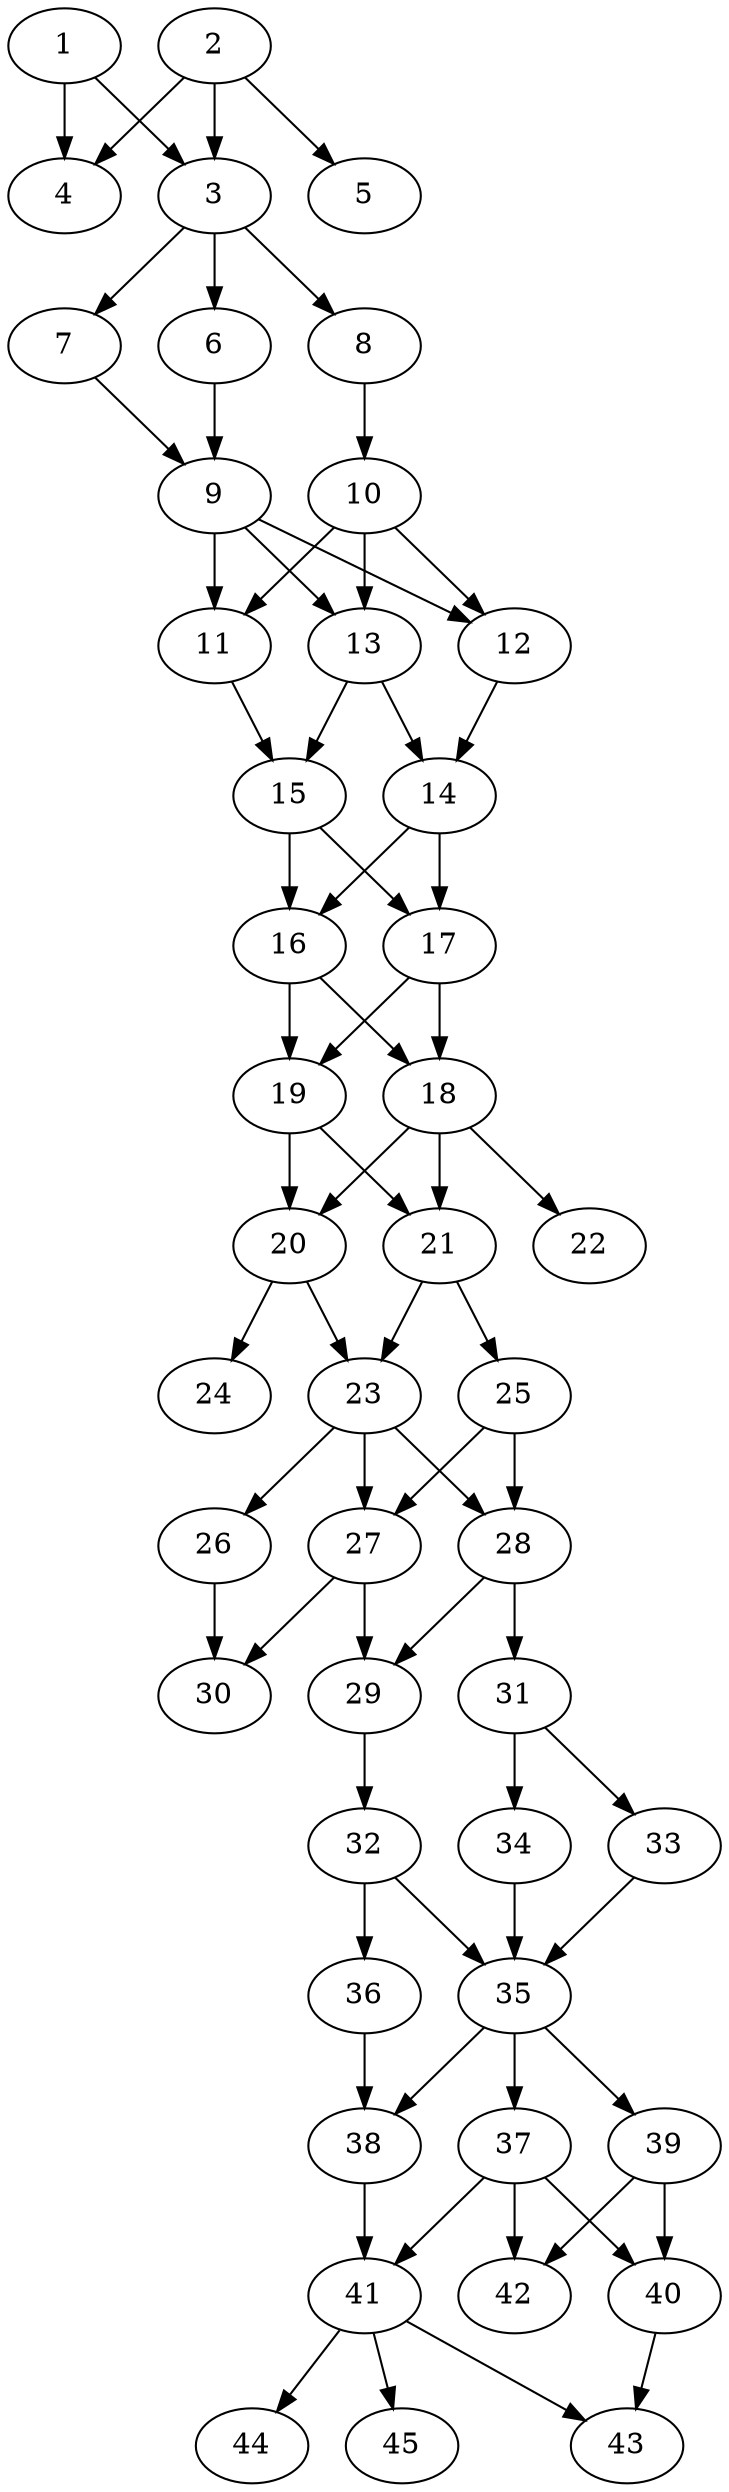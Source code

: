 // DAG automatically generated by daggen at Thu Oct  3 14:07:24 2019
// ./daggen --dot -n 45 --ccr 0.4 --fat 0.3 --regular 0.9 --density 0.7 --mindata 5242880 --maxdata 52428800 
digraph G {
  1 [size="81533440", alpha="0.17", expect_size="32613376"] 
  1 -> 3 [size ="32613376"]
  1 -> 4 [size ="32613376"]
  2 [size="44172800", alpha="0.17", expect_size="17669120"] 
  2 -> 3 [size ="17669120"]
  2 -> 4 [size ="17669120"]
  2 -> 5 [size ="17669120"]
  3 [size="60413440", alpha="0.10", expect_size="24165376"] 
  3 -> 6 [size ="24165376"]
  3 -> 7 [size ="24165376"]
  3 -> 8 [size ="24165376"]
  4 [size="89210880", alpha="0.18", expect_size="35684352"] 
  5 [size="28866560", alpha="0.00", expect_size="11546624"] 
  6 [size="14819840", alpha="0.02", expect_size="5927936"] 
  6 -> 9 [size ="5927936"]
  7 [size="83645440", alpha="0.10", expect_size="33458176"] 
  7 -> 9 [size ="33458176"]
  8 [size="13212160", alpha="0.05", expect_size="5284864"] 
  8 -> 10 [size ="5284864"]
  9 [size="95022080", alpha="0.00", expect_size="38008832"] 
  9 -> 11 [size ="38008832"]
  9 -> 12 [size ="38008832"]
  9 -> 13 [size ="38008832"]
  10 [size="124912640", alpha="0.16", expect_size="49965056"] 
  10 -> 11 [size ="49965056"]
  10 -> 12 [size ="49965056"]
  10 -> 13 [size ="49965056"]
  11 [size="118950400", alpha="0.00", expect_size="47580160"] 
  11 -> 15 [size ="47580160"]
  12 [size="103838720", alpha="0.05", expect_size="41535488"] 
  12 -> 14 [size ="41535488"]
  13 [size="89013760", alpha="0.00", expect_size="35605504"] 
  13 -> 14 [size ="35605504"]
  13 -> 15 [size ="35605504"]
  14 [size="28979200", alpha="0.12", expect_size="11591680"] 
  14 -> 16 [size ="11591680"]
  14 -> 17 [size ="11591680"]
  15 [size="16931840", alpha="0.10", expect_size="6772736"] 
  15 -> 16 [size ="6772736"]
  15 -> 17 [size ="6772736"]
  16 [size="18457600", alpha="0.19", expect_size="7383040"] 
  16 -> 18 [size ="7383040"]
  16 -> 19 [size ="7383040"]
  17 [size="29117440", alpha="0.16", expect_size="11646976"] 
  17 -> 18 [size ="11646976"]
  17 -> 19 [size ="11646976"]
  18 [size="86417920", alpha="0.06", expect_size="34567168"] 
  18 -> 20 [size ="34567168"]
  18 -> 21 [size ="34567168"]
  18 -> 22 [size ="34567168"]
  19 [size="113571840", alpha="0.15", expect_size="45428736"] 
  19 -> 20 [size ="45428736"]
  19 -> 21 [size ="45428736"]
  20 [size="116375040", alpha="0.15", expect_size="46550016"] 
  20 -> 23 [size ="46550016"]
  20 -> 24 [size ="46550016"]
  21 [size="93616640", alpha="0.06", expect_size="37446656"] 
  21 -> 23 [size ="37446656"]
  21 -> 25 [size ="37446656"]
  22 [size="95104000", alpha="0.03", expect_size="38041600"] 
  23 [size="126492160", alpha="0.08", expect_size="50596864"] 
  23 -> 26 [size ="50596864"]
  23 -> 27 [size ="50596864"]
  23 -> 28 [size ="50596864"]
  24 [size="127539200", alpha="0.06", expect_size="51015680"] 
  25 [size="77624320", alpha="0.06", expect_size="31049728"] 
  25 -> 27 [size ="31049728"]
  25 -> 28 [size ="31049728"]
  26 [size="18222080", alpha="0.07", expect_size="7288832"] 
  26 -> 30 [size ="7288832"]
  27 [size="128312320", alpha="0.20", expect_size="51324928"] 
  27 -> 29 [size ="51324928"]
  27 -> 30 [size ="51324928"]
  28 [size="105861120", alpha="0.13", expect_size="42344448"] 
  28 -> 29 [size ="42344448"]
  28 -> 31 [size ="42344448"]
  29 [size="25461760", alpha="0.19", expect_size="10184704"] 
  29 -> 32 [size ="10184704"]
  30 [size="113149440", alpha="0.05", expect_size="45259776"] 
  31 [size="82854400", alpha="0.08", expect_size="33141760"] 
  31 -> 33 [size ="33141760"]
  31 -> 34 [size ="33141760"]
  32 [size="120967680", alpha="0.07", expect_size="48387072"] 
  32 -> 35 [size ="48387072"]
  32 -> 36 [size ="48387072"]
  33 [size="22630400", alpha="0.19", expect_size="9052160"] 
  33 -> 35 [size ="9052160"]
  34 [size="71075840", alpha="0.13", expect_size="28430336"] 
  34 -> 35 [size ="28430336"]
  35 [size="106480640", alpha="0.09", expect_size="42592256"] 
  35 -> 37 [size ="42592256"]
  35 -> 38 [size ="42592256"]
  35 -> 39 [size ="42592256"]
  36 [size="26639360", alpha="0.05", expect_size="10655744"] 
  36 -> 38 [size ="10655744"]
  37 [size="69199360", alpha="0.03", expect_size="27679744"] 
  37 -> 40 [size ="27679744"]
  37 -> 41 [size ="27679744"]
  37 -> 42 [size ="27679744"]
  38 [size="68766720", alpha="0.15", expect_size="27506688"] 
  38 -> 41 [size ="27506688"]
  39 [size="25448960", alpha="0.03", expect_size="10179584"] 
  39 -> 40 [size ="10179584"]
  39 -> 42 [size ="10179584"]
  40 [size="21163520", alpha="0.08", expect_size="8465408"] 
  40 -> 43 [size ="8465408"]
  41 [size="49748480", alpha="0.08", expect_size="19899392"] 
  41 -> 43 [size ="19899392"]
  41 -> 44 [size ="19899392"]
  41 -> 45 [size ="19899392"]
  42 [size="99084800", alpha="0.01", expect_size="39633920"] 
  43 [size="23976960", alpha="0.14", expect_size="9590784"] 
  44 [size="18296320", alpha="0.05", expect_size="7318528"] 
  45 [size="97917440", alpha="0.08", expect_size="39166976"] 
}
